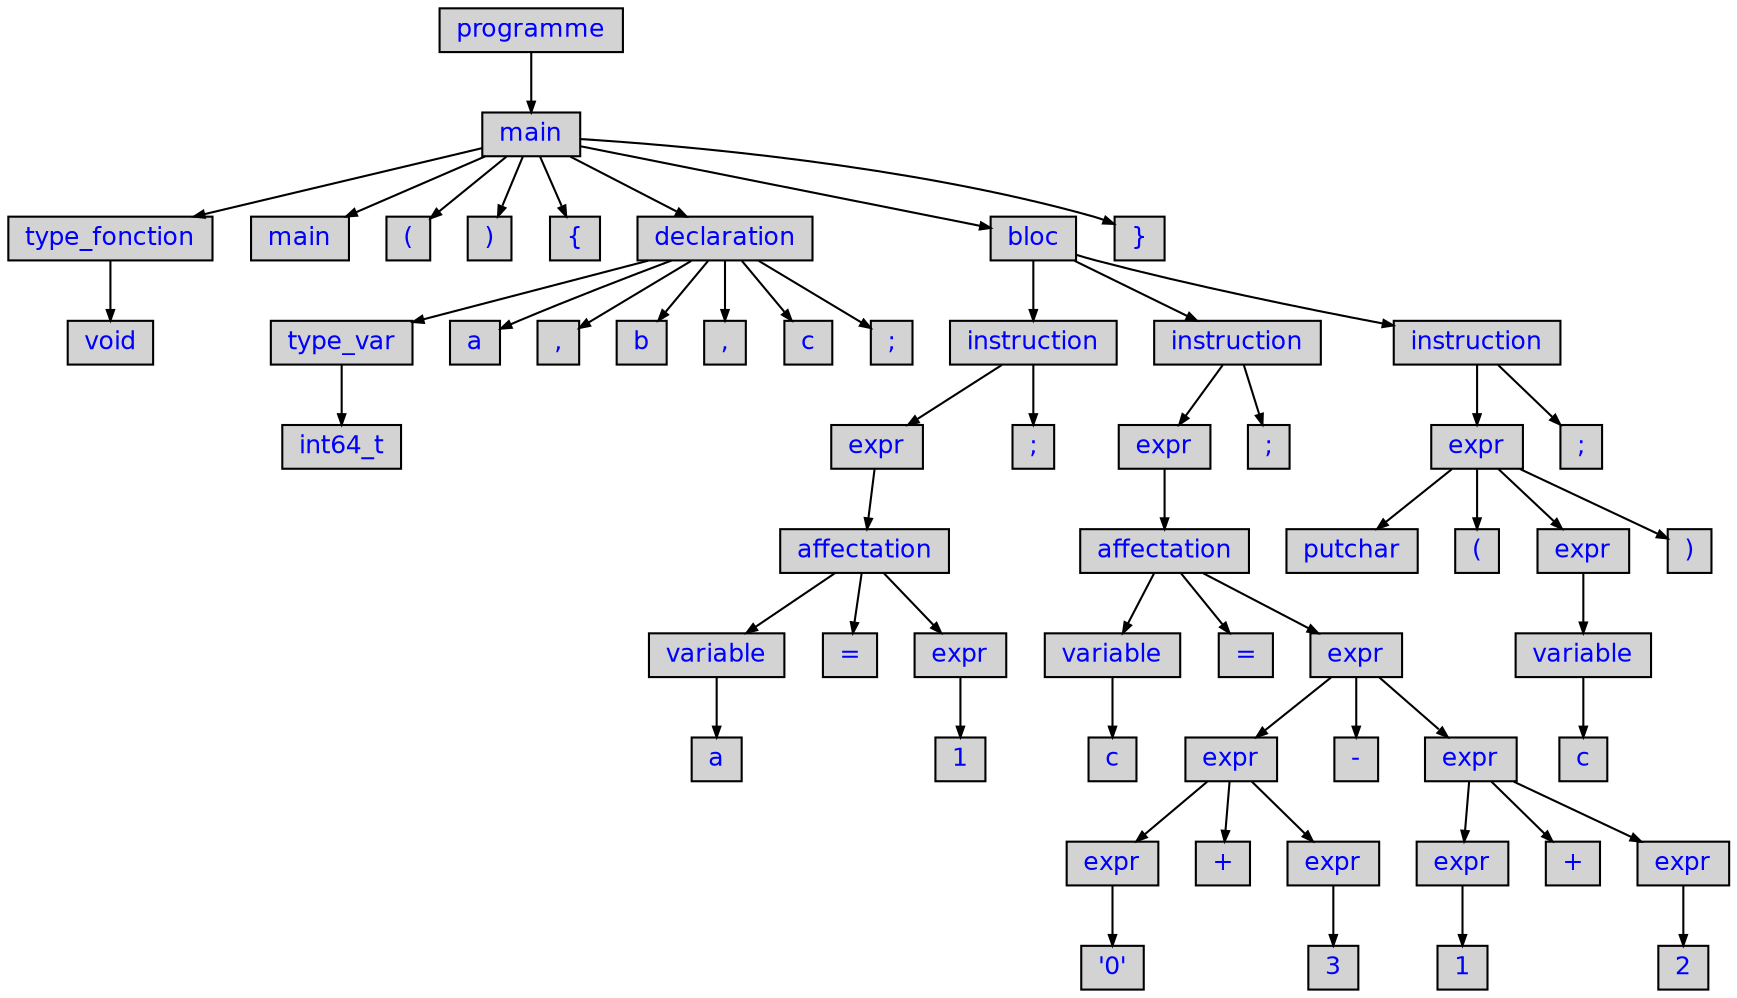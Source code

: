 digraph {
	ordering=out;
	ranksep=.4;
	node [shape=box, fixedsize=false, fontsize=12, fontname="Helvetica", fontcolor="blue"
		width=.25, height=.25, color="black", fillcolor="lightgrey", style="filled, solid"];
	edge [arrowsize=.5, color="black"]

	node0x25c0d20[label="programme"];
	node0x25c26b0[label="main"];
	node0x25c1f30[label="type_fonction"];
	node0x25c39f0[label="void"]
	node0x25c3510[label="main"]
	node0x25c2710[label="("]
	node0x25c1be0[label=")"]
	node0x25c4f70[label="{"]
	node0x25c82c0[label="declaration"];
	node0x25c7a60[label="type_var"];
	node0x25ca630[label="int64_t"]
	node0x25ca670[label="a"]
	node0x25ca6b0[label=","]
	node0x25ca6f0[label="b"]
	node0x25ca730[label=","]
	node0x25ca770[label="c"]
	node0x25ca7b0[label=";"]
	node0x25cb4e0[label="bloc"];
	node0x25c85e0[label="instruction"];
	node0x25c5240[label="expr"];
	node0x25cda80[label="affectation"];
	node0x25c68e0[label="variable"];
	node0x25c8fe0[label="a"]
	node0x25c6ed0[label="="]
	node0x25c7a10[label="expr"];
	node0x25c5f30[label="1"]
	node0x25d39f0[label=";"]
	node0x25c6b50[label="instruction"];
	node0x25d5e10[label="expr"];
	node0x25d4260[label="affectation"];
	node0x25d5030[label="variable"];
	node0x25cfde0[label="c"]
	node0x25d3790[label="="]
	node0x25e5bf0[label="expr"];
	node0x25e28b0[label="expr"];
	node0x25d3390[label="expr"];
	node0x25d3ab0[label="'0'"]
	node0x25e1ea0[label="+"]
	node0x25de270[label="expr"];
	node0x25d98e0[label="3"]
	node0x25e2360[label="-"]
	node0x25e5aa0[label="expr"];
	node0x25e5270[label="expr"];
	node0x25df150[label="1"]
	node0x25dd0d0[label="+"]
	node0x25d3690[label="expr"];
	node0x25e5020[label="2"]
	node0x25d1130[label=";"]
	node0x25d17e0[label="instruction"];
	node0x25dcb70[label="expr"];
	node0x25e2ee0[label="putchar"]
	node0x25d50f0[label="("]
	node0x25dc890[label="expr"];
	node0x25dafb0[label="variable"];
	node0x25e6710[label="c"]
	node0x25d4080[label=")"]
	node0x25d2970[label=";"]
	node0x25da120[label="}"]
	node0x25c0d20 -> node0x25c26b0;
	node0x25c26b0 -> node0x25c1f30;
	node0x25c26b0 -> node0x25c3510;
	node0x25c26b0 -> node0x25c2710;
	node0x25c26b0 -> node0x25c1be0;
	node0x25c26b0 -> node0x25c4f70;
	node0x25c26b0 -> node0x25c82c0;
	node0x25c26b0 -> node0x25cb4e0;
	node0x25c26b0 -> node0x25da120;
	node0x25c1f30 -> node0x25c39f0;
	node0x25c82c0 -> node0x25c7a60;
	node0x25c82c0 -> node0x25ca670;
	node0x25c82c0 -> node0x25ca6b0;
	node0x25c82c0 -> node0x25ca6f0;
	node0x25c82c0 -> node0x25ca730;
	node0x25c82c0 -> node0x25ca770;
	node0x25c82c0 -> node0x25ca7b0;
	node0x25c7a60 -> node0x25ca630;
	node0x25cb4e0 -> node0x25c85e0;
	node0x25cb4e0 -> node0x25c6b50;
	node0x25cb4e0 -> node0x25d17e0;
	node0x25c85e0 -> node0x25c5240;
	node0x25c85e0 -> node0x25d39f0;
	node0x25c5240 -> node0x25cda80;
	node0x25cda80 -> node0x25c68e0;
	node0x25cda80 -> node0x25c6ed0;
	node0x25cda80 -> node0x25c7a10;
	node0x25c68e0 -> node0x25c8fe0;
	node0x25c7a10 -> node0x25c5f30;
	node0x25c6b50 -> node0x25d5e10;
	node0x25c6b50 -> node0x25d1130;
	node0x25d5e10 -> node0x25d4260;
	node0x25d4260 -> node0x25d5030;
	node0x25d4260 -> node0x25d3790;
	node0x25d4260 -> node0x25e5bf0;
	node0x25d5030 -> node0x25cfde0;
	node0x25e5bf0 -> node0x25e28b0;
	node0x25e5bf0 -> node0x25e2360;
	node0x25e5bf0 -> node0x25e5aa0;
	node0x25e28b0 -> node0x25d3390;
	node0x25e28b0 -> node0x25e1ea0;
	node0x25e28b0 -> node0x25de270;
	node0x25d3390 -> node0x25d3ab0;
	node0x25de270 -> node0x25d98e0;
	node0x25e5aa0 -> node0x25e5270;
	node0x25e5aa0 -> node0x25dd0d0;
	node0x25e5aa0 -> node0x25d3690;
	node0x25e5270 -> node0x25df150;
	node0x25d3690 -> node0x25e5020;
	node0x25d17e0 -> node0x25dcb70;
	node0x25d17e0 -> node0x25d2970;
	node0x25dcb70 -> node0x25e2ee0;
	node0x25dcb70 -> node0x25d50f0;
	node0x25dcb70 -> node0x25dc890;
	node0x25dcb70 -> node0x25d4080;
	node0x25dc890 -> node0x25dafb0;
	node0x25dafb0 -> node0x25e6710;
}
